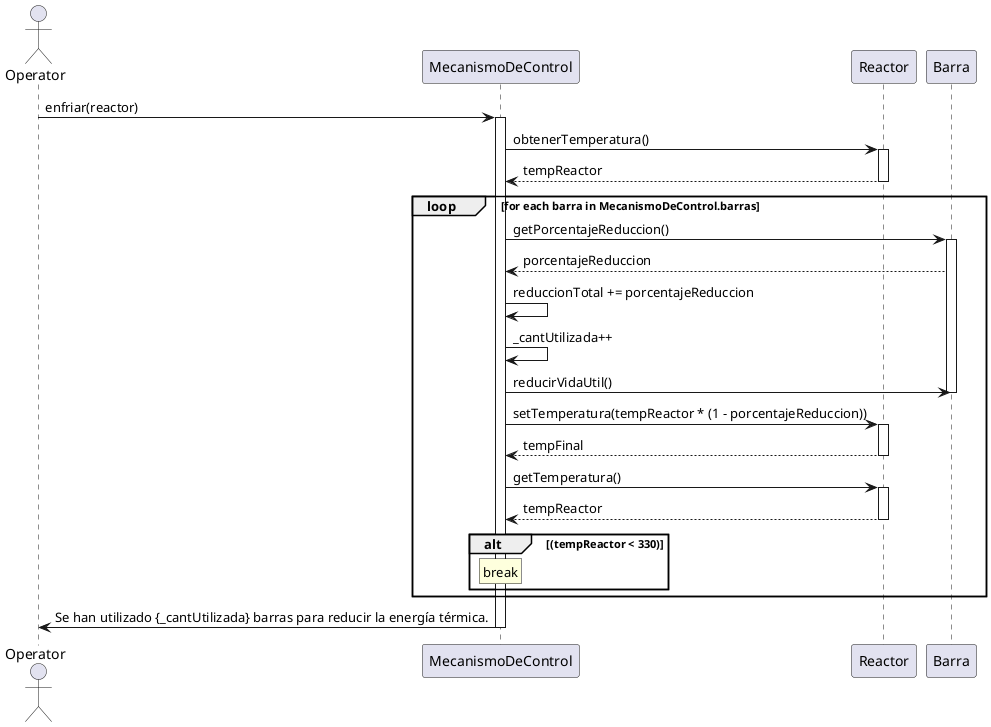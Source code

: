 @startuml
actor Operator
participant MecanismoDeControl
participant reactor as "Reactor"
participant barra as "Barra"

Operator -> MecanismoDeControl: enfriar(reactor)
activate MecanismoDeControl

MecanismoDeControl -> reactor: obtenerTemperatura()

activate reactor
reactor --> MecanismoDeControl: tempReactor
deactivate reactor

loop for each barra in MecanismoDeControl.barras
    MecanismoDeControl -> barra: getPorcentajeReduccion()
    activate barra
    barra --> MecanismoDeControl: porcentajeReduccion
    MecanismoDeControl -> MecanismoDeControl: reduccionTotal += porcentajeReduccion
    MecanismoDeControl -> MecanismoDeControl: _cantUtilizada++
    MecanismoDeControl -> barra: reducirVidaUtil()
    deactivate barra

    MecanismoDeControl -> reactor: setTemperatura(tempReactor * (1 - porcentajeReduccion))
    activate reactor
    reactor --> MecanismoDeControl: tempFinal
    deactivate reactor

    MecanismoDeControl -> reactor: getTemperatura()
    activate reactor
    reactor --> MecanismoDeControl: tempReactor
    deactivate reactor

    alt (tempReactor < 330)
       rnote over MecanismoDeControl
        break
       endrnote
    end

end loop

MecanismoDeControl -> Operator: Se han utilizado {_cantUtilizada} barras para reducir la energía térmica.
deactivate MecanismoDeControl
@enduml
